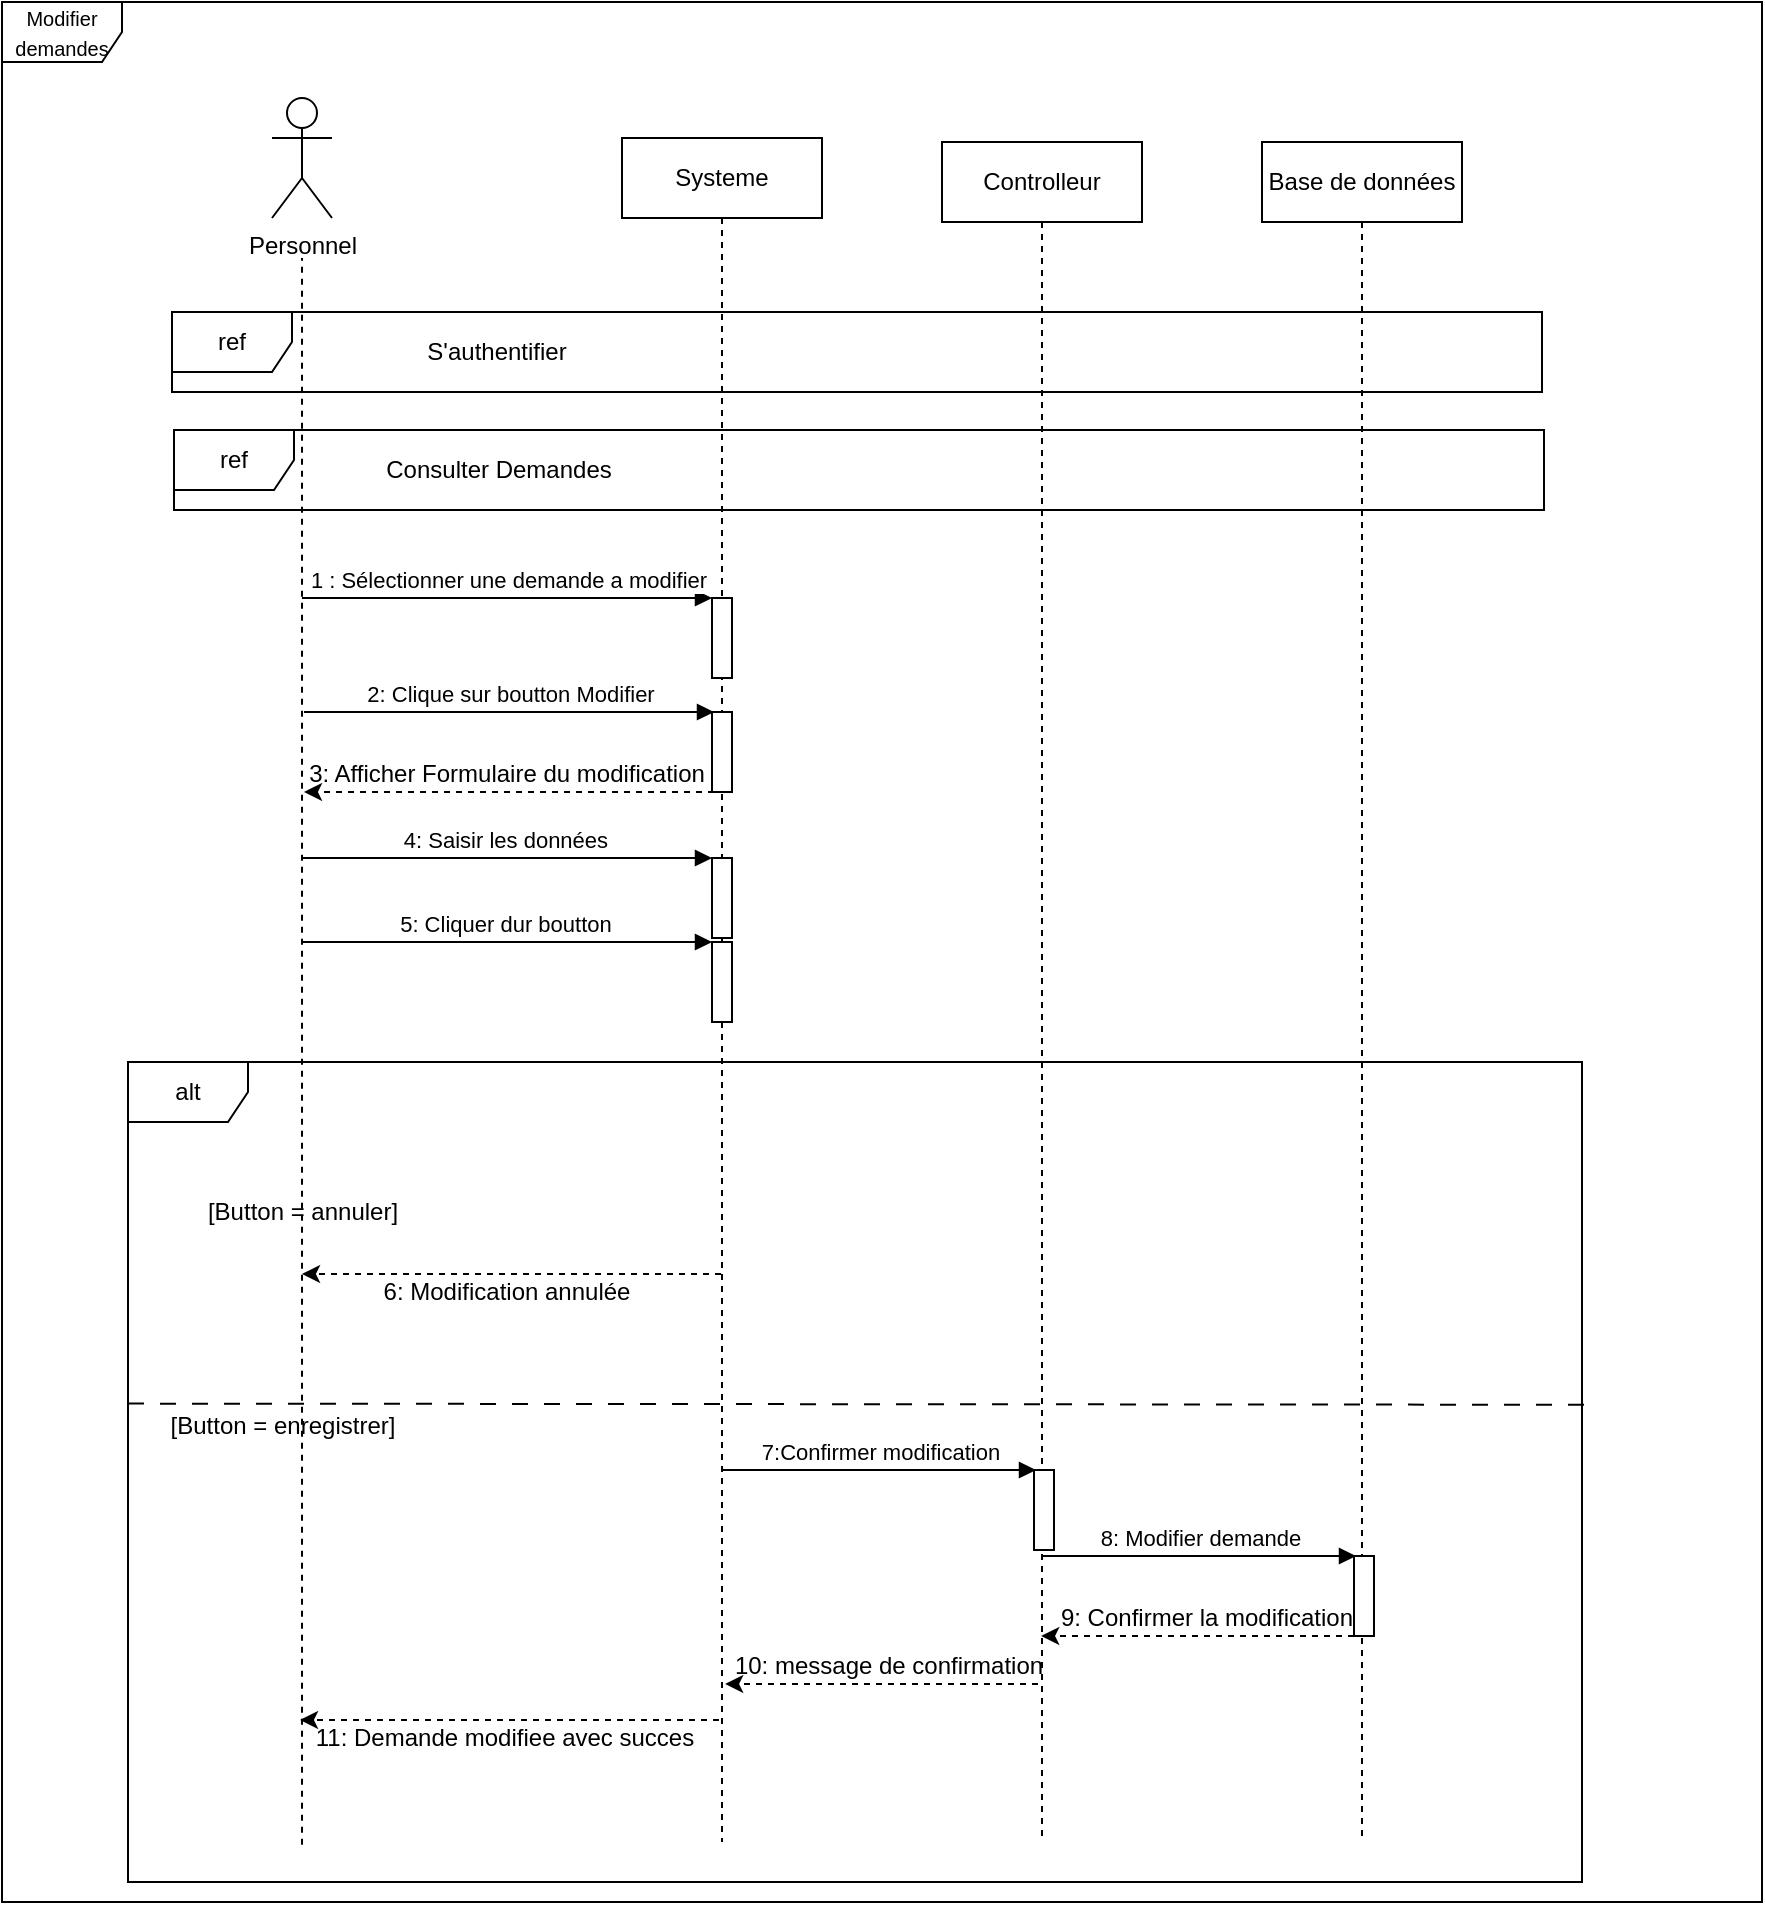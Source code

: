 <mxfile version="26.2.14">
  <diagram name="Page-1" id="2YBvvXClWsGukQMizWep">
    <mxGraphModel dx="2084" dy="1124" grid="1" gridSize="10" guides="1" tooltips="1" connect="1" arrows="1" fold="1" page="1" pageScale="1" pageWidth="850" pageHeight="1100" math="0" shadow="0">
      <root>
        <mxCell id="0" />
        <mxCell id="1" parent="0" />
        <mxCell id="RgWtKV6pRvhlddBNpmQD-1" value="Systeme" style="shape=umlLifeline;perimeter=lifelinePerimeter;whiteSpace=wrap;html=1;container=0;dropTarget=0;collapsible=0;recursiveResize=0;outlineConnect=0;portConstraint=eastwest;newEdgeStyle={&quot;edgeStyle&quot;:&quot;elbowEdgeStyle&quot;,&quot;elbow&quot;:&quot;vertical&quot;,&quot;curved&quot;:0,&quot;rounded&quot;:0};" vertex="1" parent="1">
          <mxGeometry x="480" y="188" width="100" height="852" as="geometry" />
        </mxCell>
        <mxCell id="RgWtKV6pRvhlddBNpmQD-2" value="" style="html=1;points=[];perimeter=orthogonalPerimeter;outlineConnect=0;targetShapes=umlLifeline;portConstraint=eastwest;newEdgeStyle={&quot;edgeStyle&quot;:&quot;elbowEdgeStyle&quot;,&quot;elbow&quot;:&quot;vertical&quot;,&quot;curved&quot;:0,&quot;rounded&quot;:0};" vertex="1" parent="RgWtKV6pRvhlddBNpmQD-1">
          <mxGeometry x="45" y="230" width="10" height="40" as="geometry" />
        </mxCell>
        <mxCell id="RgWtKV6pRvhlddBNpmQD-3" value="1 : Sélectionner une demande a modifier" style="html=1;verticalAlign=bottom;endArrow=block;edgeStyle=elbowEdgeStyle;elbow=vertical;curved=0;rounded=0;" edge="1" parent="1" target="RgWtKV6pRvhlddBNpmQD-2">
          <mxGeometry relative="1" as="geometry">
            <mxPoint x="320" y="418" as="sourcePoint" />
            <Array as="points">
              <mxPoint x="435" y="418" />
            </Array>
            <mxPoint x="520" y="418" as="targetPoint" />
          </mxGeometry>
        </mxCell>
        <mxCell id="RgWtKV6pRvhlddBNpmQD-4" value="Personnel" style="shape=umlActor;verticalLabelPosition=bottom;verticalAlign=top;html=1;outlineConnect=0;" vertex="1" parent="1">
          <mxGeometry x="305" y="168" width="30" height="60" as="geometry" />
        </mxCell>
        <mxCell id="RgWtKV6pRvhlddBNpmQD-5" value="" style="endArrow=none;dashed=1;html=1;rounded=0;" edge="1" parent="1">
          <mxGeometry width="50" height="50" relative="1" as="geometry">
            <mxPoint x="320" y="1041.371" as="sourcePoint" />
            <mxPoint x="320" y="248" as="targetPoint" />
          </mxGeometry>
        </mxCell>
        <mxCell id="RgWtKV6pRvhlddBNpmQD-8" value="2: Clique sur boutton Modifier" style="html=1;verticalAlign=bottom;endArrow=block;edgeStyle=elbowEdgeStyle;elbow=vertical;curved=0;rounded=0;" edge="1" parent="1">
          <mxGeometry relative="1" as="geometry">
            <mxPoint x="321" y="475" as="sourcePoint" />
            <Array as="points">
              <mxPoint x="436" y="475" />
            </Array>
            <mxPoint x="526" y="475" as="targetPoint" />
          </mxGeometry>
        </mxCell>
        <mxCell id="RgWtKV6pRvhlddBNpmQD-9" value="" style="endArrow=classic;html=1;rounded=0;dashed=1;" edge="1" parent="1">
          <mxGeometry width="50" height="50" relative="1" as="geometry">
            <mxPoint x="526" y="515" as="sourcePoint" />
            <mxPoint x="321" y="515" as="targetPoint" />
          </mxGeometry>
        </mxCell>
        <mxCell id="RgWtKV6pRvhlddBNpmQD-10" value="3: Afficher Formulaire du modification" style="text;html=1;align=center;verticalAlign=middle;resizable=0;points=[];autosize=1;strokeColor=none;fillColor=none;" vertex="1" parent="1">
          <mxGeometry x="312" y="491" width="220" height="30" as="geometry" />
        </mxCell>
        <mxCell id="RgWtKV6pRvhlddBNpmQD-11" value="" style="rounded=0;whiteSpace=wrap;html=1;" vertex="1" parent="1">
          <mxGeometry x="525" y="475" width="10" height="40" as="geometry" />
        </mxCell>
        <mxCell id="RgWtKV6pRvhlddBNpmQD-12" value="4: Saisir les données&amp;nbsp;" style="html=1;verticalAlign=bottom;endArrow=block;edgeStyle=elbowEdgeStyle;elbow=vertical;curved=0;rounded=0;" edge="1" parent="1">
          <mxGeometry relative="1" as="geometry">
            <mxPoint x="320" y="548" as="sourcePoint" />
            <Array as="points">
              <mxPoint x="435" y="548" />
            </Array>
            <mxPoint x="525" y="548" as="targetPoint" />
          </mxGeometry>
        </mxCell>
        <mxCell id="RgWtKV6pRvhlddBNpmQD-13" value="" style="rounded=0;whiteSpace=wrap;html=1;" vertex="1" parent="1">
          <mxGeometry x="525" y="548" width="10" height="40" as="geometry" />
        </mxCell>
        <mxCell id="RgWtKV6pRvhlddBNpmQD-14" value="5: Cliquer dur boutton&amp;nbsp;" style="html=1;verticalAlign=bottom;endArrow=block;edgeStyle=elbowEdgeStyle;elbow=vertical;curved=0;rounded=0;" edge="1" parent="1">
          <mxGeometry relative="1" as="geometry">
            <mxPoint x="320" y="590" as="sourcePoint" />
            <Array as="points">
              <mxPoint x="435" y="590" />
            </Array>
            <mxPoint x="525" y="590" as="targetPoint" />
          </mxGeometry>
        </mxCell>
        <mxCell id="RgWtKV6pRvhlddBNpmQD-17" value="" style="rounded=0;whiteSpace=wrap;html=1;" vertex="1" parent="1">
          <mxGeometry x="525" y="590" width="10" height="40" as="geometry" />
        </mxCell>
        <mxCell id="RgWtKV6pRvhlddBNpmQD-24" value="ref" style="shape=umlFrame;whiteSpace=wrap;html=1;pointerEvents=0;movable=0;resizable=0;rotatable=0;deletable=0;editable=0;locked=1;connectable=0;" vertex="1" parent="1">
          <mxGeometry x="255" y="275" width="685" height="40" as="geometry" />
        </mxCell>
        <mxCell id="RgWtKV6pRvhlddBNpmQD-25" value="S&#39;authentifier" style="text;html=1;align=center;verticalAlign=middle;resizable=0;points=[];autosize=1;strokeColor=none;fillColor=none;movable=0;rotatable=0;deletable=0;editable=0;locked=1;connectable=0;" vertex="1" parent="1">
          <mxGeometry x="372" y="280" width="90" height="30" as="geometry" />
        </mxCell>
        <mxCell id="RgWtKV6pRvhlddBNpmQD-26" value="&lt;font style=&quot;font-size: 10px;&quot;&gt;Modifier demandes&lt;/font&gt;" style="shape=umlFrame;whiteSpace=wrap;html=1;pointerEvents=0;" vertex="1" parent="1">
          <mxGeometry x="170" y="120" width="880" height="950" as="geometry" />
        </mxCell>
        <mxCell id="RgWtKV6pRvhlddBNpmQD-27" value="Controlleur" style="shape=umlLifeline;perimeter=lifelinePerimeter;whiteSpace=wrap;html=1;container=0;dropTarget=0;collapsible=0;recursiveResize=0;outlineConnect=0;portConstraint=eastwest;newEdgeStyle={&quot;edgeStyle&quot;:&quot;elbowEdgeStyle&quot;,&quot;elbow&quot;:&quot;vertical&quot;,&quot;curved&quot;:0,&quot;rounded&quot;:0};" vertex="1" parent="1">
          <mxGeometry x="640" y="190" width="100" height="850" as="geometry" />
        </mxCell>
        <mxCell id="RgWtKV6pRvhlddBNpmQD-29" value="Base de données" style="shape=umlLifeline;perimeter=lifelinePerimeter;whiteSpace=wrap;html=1;container=0;dropTarget=0;collapsible=0;recursiveResize=0;outlineConnect=0;portConstraint=eastwest;newEdgeStyle={&quot;edgeStyle&quot;:&quot;elbowEdgeStyle&quot;,&quot;elbow&quot;:&quot;vertical&quot;,&quot;curved&quot;:0,&quot;rounded&quot;:0};" vertex="1" parent="1">
          <mxGeometry x="800" y="190" width="100" height="850" as="geometry" />
        </mxCell>
        <mxCell id="RgWtKV6pRvhlddBNpmQD-33" value="ref" style="shape=umlFrame;whiteSpace=wrap;html=1;pointerEvents=0;movable=1;resizable=1;rotatable=1;deletable=1;editable=1;locked=0;connectable=1;" vertex="1" parent="1">
          <mxGeometry x="256" y="334" width="685" height="40" as="geometry" />
        </mxCell>
        <mxCell id="RgWtKV6pRvhlddBNpmQD-34" value="Consulter Demandes" style="text;html=1;align=center;verticalAlign=middle;resizable=1;points=[];autosize=1;strokeColor=none;fillColor=none;movable=1;rotatable=1;deletable=1;editable=1;locked=0;connectable=1;" vertex="1" parent="1">
          <mxGeometry x="348" y="339" width="140" height="30" as="geometry" />
        </mxCell>
        <mxCell id="RgWtKV6pRvhlddBNpmQD-35" value="alt" style="shape=umlFrame;whiteSpace=wrap;html=1;pointerEvents=0;" vertex="1" parent="1">
          <mxGeometry x="233" y="650" width="727" height="410" as="geometry" />
        </mxCell>
        <mxCell id="RgWtKV6pRvhlddBNpmQD-36" value="[Button = annuler]" style="text;html=1;align=center;verticalAlign=middle;resizable=0;points=[];autosize=1;strokeColor=none;fillColor=none;" vertex="1" parent="1">
          <mxGeometry x="260" y="710" width="120" height="30" as="geometry" />
        </mxCell>
        <mxCell id="RgWtKV6pRvhlddBNpmQD-37" value="" style="endArrow=classic;html=1;rounded=0;dashed=1;" edge="1" parent="1">
          <mxGeometry width="50" height="50" relative="1" as="geometry">
            <mxPoint x="529.5" y="756" as="sourcePoint" />
            <mxPoint x="320" y="756" as="targetPoint" />
          </mxGeometry>
        </mxCell>
        <mxCell id="RgWtKV6pRvhlddBNpmQD-38" value="6: Modification annulée" style="text;html=1;align=center;verticalAlign=middle;resizable=0;points=[];autosize=1;strokeColor=none;fillColor=none;" vertex="1" parent="1">
          <mxGeometry x="347" y="750" width="150" height="30" as="geometry" />
        </mxCell>
        <mxCell id="RgWtKV6pRvhlddBNpmQD-39" value="[Button = enregistrer]" style="text;html=1;align=center;verticalAlign=middle;resizable=0;points=[];autosize=1;strokeColor=none;fillColor=none;" vertex="1" parent="1">
          <mxGeometry x="240" y="817" width="140" height="30" as="geometry" />
        </mxCell>
        <mxCell id="RgWtKV6pRvhlddBNpmQD-42" value="" style="endArrow=none;dashed=1;html=1;rounded=0;exitX=0.012;exitY=0.63;exitDx=0;exitDy=0;exitPerimeter=0;entryX=1.005;entryY=0.418;entryDx=0;entryDy=0;entryPerimeter=0;dashPattern=8 8;" edge="1" parent="1" target="RgWtKV6pRvhlddBNpmQD-35">
          <mxGeometry width="50" height="50" relative="1" as="geometry">
            <mxPoint x="233.0" y="820.8" as="sourcePoint" />
            <mxPoint x="572.92" y="820" as="targetPoint" />
          </mxGeometry>
        </mxCell>
        <mxCell id="RgWtKV6pRvhlddBNpmQD-46" value="" style="endArrow=classic;html=1;rounded=0;dashed=1;" edge="1" parent="1">
          <mxGeometry width="50" height="50" relative="1" as="geometry">
            <mxPoint x="528.5" y="979" as="sourcePoint" />
            <mxPoint x="319" y="979" as="targetPoint" />
          </mxGeometry>
        </mxCell>
        <mxCell id="RgWtKV6pRvhlddBNpmQD-47" value="11: Demande modifiee avec succes" style="text;html=1;align=center;verticalAlign=middle;resizable=0;points=[];autosize=1;strokeColor=none;fillColor=none;" vertex="1" parent="1">
          <mxGeometry x="316" y="973" width="210" height="30" as="geometry" />
        </mxCell>
        <mxCell id="RgWtKV6pRvhlddBNpmQD-53" value="8: Modifier demande" style="html=1;verticalAlign=bottom;endArrow=block;edgeStyle=elbowEdgeStyle;elbow=vertical;curved=0;rounded=0;" edge="1" parent="1">
          <mxGeometry relative="1" as="geometry">
            <mxPoint x="690" y="897" as="sourcePoint" />
            <Array as="points">
              <mxPoint x="757" y="897" />
            </Array>
            <mxPoint x="847" y="897" as="targetPoint" />
          </mxGeometry>
        </mxCell>
        <mxCell id="RgWtKV6pRvhlddBNpmQD-55" value="9: Confirmer la modification" style="text;html=1;align=center;verticalAlign=middle;resizable=0;points=[];autosize=1;strokeColor=none;fillColor=none;" vertex="1" parent="1">
          <mxGeometry x="687" y="913" width="170" height="30" as="geometry" />
        </mxCell>
        <mxCell id="RgWtKV6pRvhlddBNpmQD-56" value="" style="rounded=0;whiteSpace=wrap;html=1;" vertex="1" parent="1">
          <mxGeometry x="846" y="897" width="10" height="40" as="geometry" />
        </mxCell>
        <mxCell id="RgWtKV6pRvhlddBNpmQD-57" value="" style="endArrow=classic;html=1;rounded=0;exitX=0;exitY=1;exitDx=0;exitDy=0;dashed=1;" edge="1" parent="1" source="RgWtKV6pRvhlddBNpmQD-56">
          <mxGeometry width="50" height="50" relative="1" as="geometry">
            <mxPoint x="660" y="937" as="sourcePoint" />
            <mxPoint x="689.591" y="937" as="targetPoint" />
          </mxGeometry>
        </mxCell>
        <mxCell id="RgWtKV6pRvhlddBNpmQD-58" value="7:Confirmer modification" style="html=1;verticalAlign=bottom;endArrow=block;edgeStyle=elbowEdgeStyle;elbow=vertical;curved=0;rounded=0;" edge="1" parent="1">
          <mxGeometry relative="1" as="geometry">
            <mxPoint x="530" y="854" as="sourcePoint" />
            <Array as="points">
              <mxPoint x="597" y="854" />
            </Array>
            <mxPoint x="687" y="854" as="targetPoint" />
          </mxGeometry>
        </mxCell>
        <mxCell id="RgWtKV6pRvhlddBNpmQD-59" value="" style="rounded=0;whiteSpace=wrap;html=1;" vertex="1" parent="1">
          <mxGeometry x="686" y="854" width="10" height="40" as="geometry" />
        </mxCell>
        <mxCell id="RgWtKV6pRvhlddBNpmQD-60" value="10: message de confirmation" style="text;html=1;align=center;verticalAlign=middle;resizable=0;points=[];autosize=1;strokeColor=none;fillColor=none;" vertex="1" parent="1">
          <mxGeometry x="523" y="937" width="180" height="30" as="geometry" />
        </mxCell>
        <mxCell id="RgWtKV6pRvhlddBNpmQD-61" value="" style="endArrow=classic;html=1;rounded=0;exitX=0;exitY=1;exitDx=0;exitDy=0;dashed=1;" edge="1" parent="1">
          <mxGeometry width="50" height="50" relative="1" as="geometry">
            <mxPoint x="688" y="961" as="sourcePoint" />
            <mxPoint x="531.591" y="961" as="targetPoint" />
          </mxGeometry>
        </mxCell>
      </root>
    </mxGraphModel>
  </diagram>
</mxfile>
